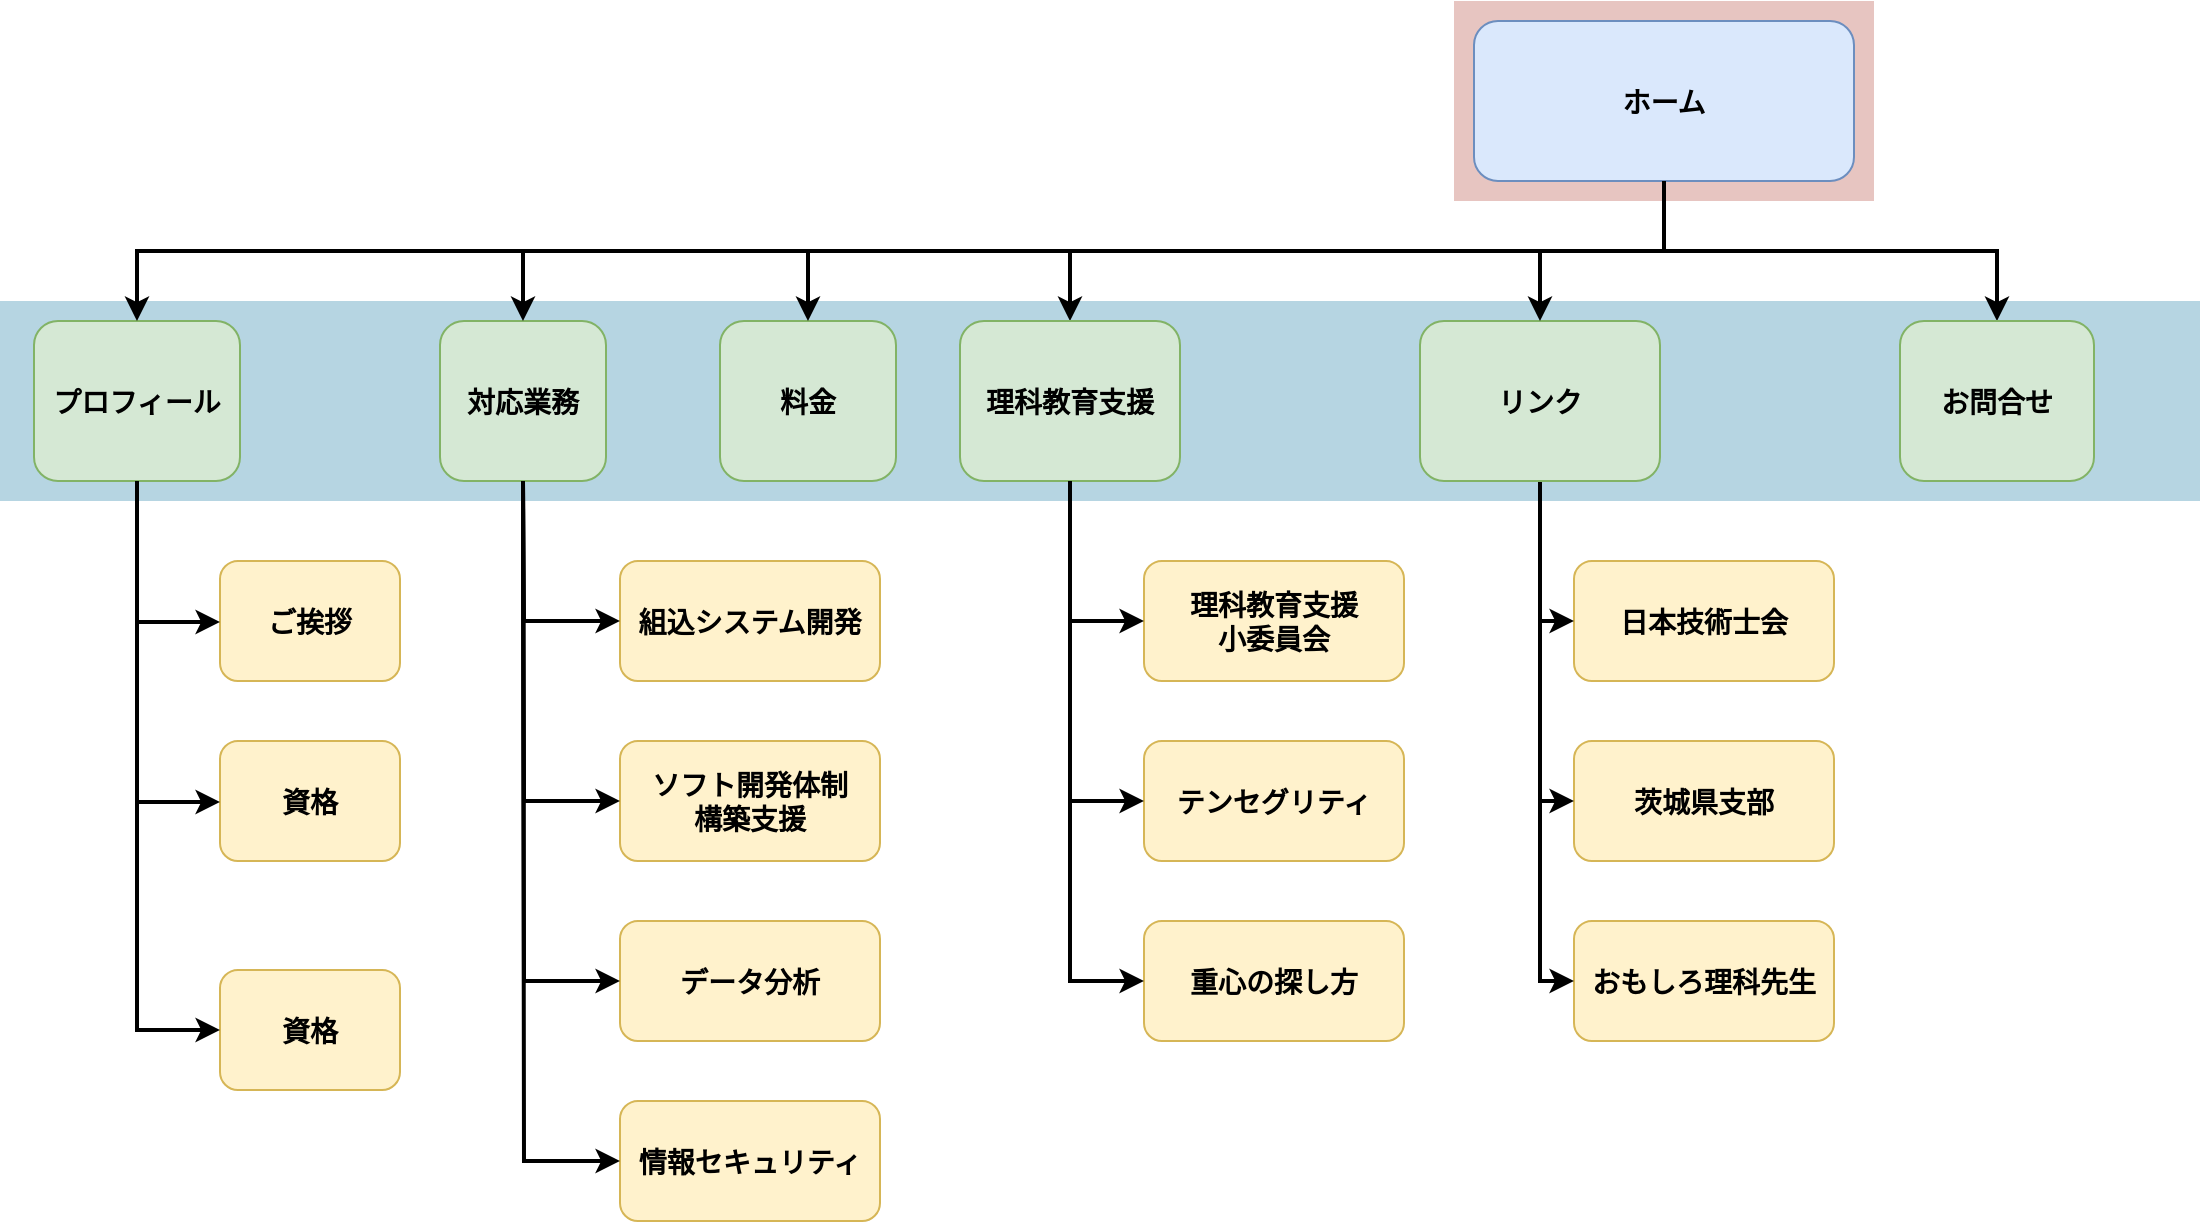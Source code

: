 <mxfile version="20.3.0" type="device" pages="4"><diagram name="サイトマップ" id="2c0d36ab-eaac-3732-788b-9136903baeff"><mxGraphModel dx="2205" dy="1008" grid="1" gridSize="10" guides="1" tooltips="1" connect="1" arrows="1" fold="1" page="1" pageScale="1.5" pageWidth="827" pageHeight="1169" background="none" math="0" shadow="0"><root><mxCell id="0"/><mxCell id="1" parent="0"/><mxCell id="123" value="" style="fillColor=#AE4132;strokeColor=none;opacity=30;" parent="1" vertex="1"><mxGeometry x="747" y="175.5" width="210" height="100.0" as="geometry"/></mxCell><mxCell id="122" value="" style="fillColor=#10739E;strokeColor=none;opacity=30;" parent="1" vertex="1"><mxGeometry x="20" y="325.5" width="1100" height="100" as="geometry"/></mxCell><mxCell id="2" value="ホーム" style="rounded=1;fillColor=#dae8fc;strokeColor=#6c8ebf;fontStyle=1;fontFamily=Tahoma;fontSize=14" parent="1" vertex="1"><mxGeometry x="757" y="185.5" width="190" height="80" as="geometry"/></mxCell><mxCell id="9" value="" style="edgeStyle=elbowEdgeStyle;elbow=vertical;strokeWidth=2;rounded=0;entryX=0.5;entryY=0;entryDx=0;entryDy=0;" parent="1" source="2" target="-A9tVoXhZy17KVoiJAoG-123" edge="1"><mxGeometry x="337" y="215.5" width="100" height="100" as="geometry"><mxPoint x="337" y="315.5" as="sourcePoint"/><mxPoint x="1457" y="335.5" as="targetPoint"/></mxGeometry></mxCell><mxCell id="10" value="料金" style="rounded=1;fillColor=#d5e8d4;strokeColor=#82b366;fontStyle=1;fontFamily=Tahoma;fontSize=14" parent="1" vertex="1"><mxGeometry x="380" y="335.5" width="88" height="80" as="geometry"/></mxCell><mxCell id="12" value="対応業務" style="rounded=1;fillColor=#d5e8d4;strokeColor=#82b366;fontStyle=1;fontFamily=Tahoma;fontSize=14" parent="1" vertex="1"><mxGeometry x="240" y="335.5" width="83" height="80" as="geometry"/></mxCell><mxCell id="13" value="プロフィール" style="rounded=1;fillColor=#d5e8d4;strokeColor=#82b366;fontStyle=1;fontFamily=Tahoma;fontSize=14" parent="1" vertex="1"><mxGeometry x="37" y="335.5" width="103" height="80" as="geometry"/></mxCell><mxCell id="14" value="ご挨拶" style="rounded=1;fillColor=#fff2cc;strokeColor=#d6b656;fontStyle=1;fontFamily=Tahoma;fontSize=14" parent="1" vertex="1"><mxGeometry x="130" y="455.5" width="90" height="60" as="geometry"/></mxCell><mxCell id="15" value="資格" style="rounded=1;fillColor=#fff2cc;strokeColor=#d6b656;fontStyle=1;fontFamily=Tahoma;fontSize=14" parent="1" vertex="1"><mxGeometry x="130" y="660" width="90" height="60" as="geometry"/></mxCell><mxCell id="25" value="組込システム開発" style="rounded=1;fillColor=#fff2cc;strokeColor=#d6b656;fontStyle=1;fontFamily=Tahoma;fontSize=14" parent="1" vertex="1"><mxGeometry x="330" y="455.5" width="130" height="60" as="geometry"/></mxCell><mxCell id="26" value="ソフト開発体制&#10;構築支援" style="rounded=1;fillColor=#fff2cc;strokeColor=#d6b656;fontStyle=1;fontFamily=Tahoma;fontSize=14" parent="1" vertex="1"><mxGeometry x="330" y="545.5" width="130" height="60" as="geometry"/></mxCell><mxCell id="27" value="データ分析" style="rounded=1;fillColor=#fff2cc;strokeColor=#d6b656;fontStyle=1;fontFamily=Tahoma;fontSize=14" parent="1" vertex="1"><mxGeometry x="330" y="635.5" width="130" height="60" as="geometry"/></mxCell><mxCell id="28" value="情報セキュリティ" style="rounded=1;fillColor=#fff2cc;strokeColor=#d6b656;fontStyle=1;fontFamily=Tahoma;fontSize=14" parent="1" vertex="1"><mxGeometry x="330" y="725.5" width="130" height="60" as="geometry"/></mxCell><mxCell id="29" value="理科教育支援&#10;小委員会" style="rounded=1;fillColor=#fff2cc;strokeColor=#d6b656;fontStyle=1;fontFamily=Tahoma;fontSize=14" parent="1" vertex="1"><mxGeometry x="592" y="455.5" width="130" height="60" as="geometry"/></mxCell><mxCell id="30" value="テンセグリティ" style="rounded=1;fillColor=#fff2cc;strokeColor=#d6b656;fontStyle=1;fontFamily=Tahoma;fontSize=14" parent="1" vertex="1"><mxGeometry x="592" y="545.5" width="130" height="60" as="geometry"/></mxCell><mxCell id="31" value="重心の探し方" style="rounded=1;fillColor=#fff2cc;strokeColor=#d6b656;fontStyle=1;fontFamily=Tahoma;fontSize=14" parent="1" vertex="1"><mxGeometry x="592" y="635.5" width="130" height="60" as="geometry"/></mxCell><mxCell id="33" value="日本技術士会" style="rounded=1;fillColor=#fff2cc;strokeColor=#d6b656;fontStyle=1;fontFamily=Tahoma;fontSize=14" parent="1" vertex="1"><mxGeometry x="807" y="455.5" width="130" height="60" as="geometry"/></mxCell><mxCell id="34" value="茨城県支部" style="rounded=1;fillColor=#fff2cc;strokeColor=#d6b656;fontStyle=1;fontFamily=Tahoma;fontSize=14" parent="1" vertex="1"><mxGeometry x="807" y="545.5" width="130" height="60" as="geometry"/></mxCell><mxCell id="35" value="おもしろ理科先生" style="rounded=1;fillColor=#fff2cc;strokeColor=#d6b656;fontStyle=1;fontFamily=Tahoma;fontSize=14" parent="1" vertex="1"><mxGeometry x="807" y="635.5" width="130" height="60" as="geometry"/></mxCell><mxCell id="59" value="" style="edgeStyle=elbowEdgeStyle;elbow=vertical;strokeWidth=2;rounded=0" parent="1" source="2" target="12" edge="1"><mxGeometry x="347" y="225.5" width="100" height="100" as="geometry"><mxPoint x="862.0" y="275.5" as="sourcePoint"/><mxPoint x="1467.0" y="345.5" as="targetPoint"/></mxGeometry></mxCell><mxCell id="61" value="" style="edgeStyle=elbowEdgeStyle;elbow=vertical;strokeWidth=2;rounded=0" parent="1" source="2" target="13" edge="1"><mxGeometry x="-23" y="135.5" width="100" height="100" as="geometry"><mxPoint x="-23" y="235.5" as="sourcePoint"/><mxPoint x="77" y="135.5" as="targetPoint"/></mxGeometry></mxCell><mxCell id="62" value="" style="edgeStyle=elbowEdgeStyle;elbow=vertical;strokeWidth=2;rounded=0;entryX=0;entryY=0.5;entryDx=0;entryDy=0;exitX=0.5;exitY=1;exitDx=0;exitDy=0;" parent="1" source="13" target="14" edge="1"><mxGeometry x="-23" y="135.5" width="100" height="100" as="geometry"><mxPoint x="-23" y="235.5" as="sourcePoint"/><mxPoint x="77" y="135.5" as="targetPoint"/><Array as="points"><mxPoint x="120" y="486"/></Array></mxGeometry></mxCell><mxCell id="70" value="" style="edgeStyle=elbowEdgeStyle;elbow=horizontal;strokeWidth=2;rounded=0;fillColor=#fff2cc;strokeColor=#000000;exitX=0.5;exitY=1;exitDx=0;exitDy=0;" parent="1" source="12" target="26" edge="1"><mxGeometry x="-110" y="135.5" width="100" height="100" as="geometry"><mxPoint x="-110" y="235.5" as="sourcePoint"/><mxPoint x="-10" y="135.5" as="targetPoint"/><Array as="points"><mxPoint x="282" y="500"/></Array></mxGeometry></mxCell><mxCell id="71" value="" style="edgeStyle=elbowEdgeStyle;elbow=horizontal;strokeWidth=2;rounded=0;fillColor=#fff2cc;strokeColor=#000000;exitX=0.5;exitY=1;exitDx=0;exitDy=0;" parent="1" source="12" target="27" edge="1"><mxGeometry x="-110" y="135.5" width="100" height="100" as="geometry"><mxPoint x="-110" y="235.5" as="sourcePoint"/><mxPoint x="-10" y="135.5" as="targetPoint"/><Array as="points"><mxPoint x="282" y="540"/></Array></mxGeometry></mxCell><mxCell id="72" value="" style="edgeStyle=elbowEdgeStyle;elbow=horizontal;strokeWidth=2;rounded=0;fillColor=#fff2cc;strokeColor=#000000;exitX=0.5;exitY=1;exitDx=0;exitDy=0;" parent="1" source="12" target="28" edge="1"><mxGeometry x="-110" y="135.5" width="100" height="100" as="geometry"><mxPoint x="-110" y="235.5" as="sourcePoint"/><mxPoint x="-10" y="135.5" as="targetPoint"/><Array as="points"><mxPoint x="282" y="590"/></Array></mxGeometry></mxCell><mxCell id="73" value="" style="edgeStyle=elbowEdgeStyle;elbow=horizontal;strokeWidth=2;rounded=0;fillColor=#fff2cc;strokeColor=#000000;exitX=0.5;exitY=1;exitDx=0;exitDy=0;" parent="1" source="-A9tVoXhZy17KVoiJAoG-125" target="30" edge="1"><mxGeometry x="-23" y="135.5" width="100" height="100" as="geometry"><mxPoint x="-23" y="235.5" as="sourcePoint"/><mxPoint x="77" y="135.5" as="targetPoint"/><Array as="points"><mxPoint x="555" y="490"/></Array></mxGeometry></mxCell><mxCell id="74" value="" style="edgeStyle=elbowEdgeStyle;elbow=horizontal;strokeWidth=2;rounded=0;fillColor=#fff2cc;strokeColor=#000000;exitX=0.5;exitY=1;exitDx=0;exitDy=0;" parent="1" source="-A9tVoXhZy17KVoiJAoG-125" target="31" edge="1"><mxGeometry x="-23" y="135.5" width="100" height="100" as="geometry"><mxPoint x="-23" y="235.5" as="sourcePoint"/><mxPoint x="77" y="135.5" as="targetPoint"/><Array as="points"><mxPoint x="555" y="540"/></Array></mxGeometry></mxCell><mxCell id="76" value="" style="edgeStyle=elbowEdgeStyle;elbow=horizontal;strokeWidth=2;rounded=0;fillColor=#fff2cc;strokeColor=#000000;exitX=0.5;exitY=1;exitDx=0;exitDy=0;" parent="1" source="-A9tVoXhZy17KVoiJAoG-124" target="34" edge="1"><mxGeometry x="17" y="135.5" width="100" height="100" as="geometry"><mxPoint x="17" y="235.5" as="sourcePoint"/><mxPoint x="117" y="135.5" as="targetPoint"/><Array as="points"><mxPoint x="790" y="500"/></Array></mxGeometry></mxCell><mxCell id="77" value="" style="edgeStyle=elbowEdgeStyle;elbow=horizontal;strokeWidth=2;rounded=0;fillColor=#fff2cc;strokeColor=#000000;exitX=0.5;exitY=1;exitDx=0;exitDy=0;" parent="1" source="-A9tVoXhZy17KVoiJAoG-124" target="35" edge="1"><mxGeometry x="17" y="135.5" width="100" height="100" as="geometry"><mxPoint x="17" y="235.5" as="sourcePoint"/><mxPoint x="117" y="135.5" as="targetPoint"/><Array as="points"><mxPoint x="790" y="540"/></Array></mxGeometry></mxCell><mxCell id="81" value="" style="edgeStyle=elbowEdgeStyle;elbow=horizontal;strokeWidth=2;rounded=0;fillColor=#fff2cc;strokeColor=#000000;exitX=0.5;exitY=1;exitDx=0;exitDy=0;entryX=0;entryY=0.5;entryDx=0;entryDy=0;" parent="1" source="-A9tVoXhZy17KVoiJAoG-124" target="33" edge="1"><mxGeometry width="100" height="100" as="geometry"><mxPoint x="-23" y="235.5" as="sourcePoint"/><mxPoint x="810" y="486" as="targetPoint"/><Array as="points"><mxPoint x="790" y="460"/></Array></mxGeometry></mxCell><mxCell id="103" value="" style="edgeStyle=elbowEdgeStyle;elbow=vertical;strokeWidth=2;rounded=0;exitX=0.5;exitY=1;exitDx=0;exitDy=0;" parent="1" source="2" target="-A9tVoXhZy17KVoiJAoG-125" edge="1"><mxGeometry x="-23" y="135.5" width="100" height="100" as="geometry"><mxPoint x="-23" y="235.5" as="sourcePoint"/><mxPoint x="77" y="135.5" as="targetPoint"/></mxGeometry></mxCell><mxCell id="-A9tVoXhZy17KVoiJAoG-123" value="お問合せ" style="rounded=1;fillColor=#d5e8d4;strokeColor=#82b366;fontStyle=1;fontFamily=Tahoma;fontSize=14" vertex="1" parent="1"><mxGeometry x="970" y="335.5" width="97" height="80" as="geometry"/></mxCell><mxCell id="-A9tVoXhZy17KVoiJAoG-124" value="リンク" style="rounded=1;fillColor=#d5e8d4;strokeColor=#82b366;fontStyle=1;fontFamily=Tahoma;fontSize=14" vertex="1" parent="1"><mxGeometry x="730" y="335.5" width="120" height="80" as="geometry"/></mxCell><mxCell id="-A9tVoXhZy17KVoiJAoG-125" value="理科教育支援" style="rounded=1;fillColor=#d5e8d4;strokeColor=#82b366;fontStyle=1;fontFamily=Tahoma;fontSize=14" vertex="1" parent="1"><mxGeometry x="500" y="335.5" width="110" height="80" as="geometry"/></mxCell><mxCell id="-A9tVoXhZy17KVoiJAoG-126" value="" style="edgeStyle=elbowEdgeStyle;elbow=vertical;strokeWidth=2;rounded=0;entryX=0.5;entryY=0;entryDx=0;entryDy=0;exitX=0.5;exitY=1;exitDx=0;exitDy=0;" edge="1" parent="1" source="2" target="10"><mxGeometry x="357" y="235.5" width="100" height="100" as="geometry"><mxPoint x="850" y="260" as="sourcePoint"/><mxPoint x="321.5" y="345.5" as="targetPoint"/></mxGeometry></mxCell><mxCell id="-A9tVoXhZy17KVoiJAoG-128" value="" style="edgeStyle=elbowEdgeStyle;elbow=vertical;strokeWidth=2;rounded=0;entryX=0.5;entryY=0;entryDx=0;entryDy=0;exitX=0.5;exitY=1;exitDx=0;exitDy=0;" edge="1" parent="1" source="2" target="-A9tVoXhZy17KVoiJAoG-124"><mxGeometry x="347" y="225.5" width="100" height="100" as="geometry"><mxPoint x="862" y="275.5" as="sourcePoint"/><mxPoint x="982" y="345.5" as="targetPoint"/></mxGeometry></mxCell><mxCell id="-A9tVoXhZy17KVoiJAoG-130" value="" style="edgeStyle=elbowEdgeStyle;elbow=horizontal;strokeWidth=2;rounded=0;fillColor=#fff2cc;strokeColor=#000000;exitX=0.5;exitY=1;exitDx=0;exitDy=0;entryX=0;entryY=0.5;entryDx=0;entryDy=0;" edge="1" parent="1" source="12" target="25"><mxGeometry width="100" height="100" as="geometry"><mxPoint x="321.5" y="425.5" as="sourcePoint"/><mxPoint x="340" y="675.5" as="targetPoint"/><Array as="points"><mxPoint x="282" y="460"/></Array></mxGeometry></mxCell><mxCell id="-A9tVoXhZy17KVoiJAoG-131" value="" style="edgeStyle=elbowEdgeStyle;elbow=horizontal;strokeWidth=2;rounded=0;fillColor=#fff2cc;strokeColor=#000000;entryX=0;entryY=0.5;entryDx=0;entryDy=0;exitX=0.5;exitY=1;exitDx=0;exitDy=0;" edge="1" parent="1" source="-A9tVoXhZy17KVoiJAoG-125" target="29"><mxGeometry width="100" height="100" as="geometry"><mxPoint x="580" y="460" as="sourcePoint"/><mxPoint x="600" y="670" as="targetPoint"/><Array as="points"><mxPoint x="555" y="460"/></Array></mxGeometry></mxCell><mxCell id="-A9tVoXhZy17KVoiJAoG-132" value="" style="edgeStyle=elbowEdgeStyle;elbow=vertical;strokeWidth=2;rounded=0;entryX=0;entryY=0.5;entryDx=0;entryDy=0;exitX=0.5;exitY=1;exitDx=0;exitDy=0;" edge="1" parent="1" source="13" target="15"><mxGeometry x="-13" y="145.5" width="100" height="100" as="geometry"><mxPoint x="98.5" y="425.5" as="sourcePoint"/><mxPoint x="160" y="495.5" as="targetPoint"/><Array as="points"><mxPoint x="130" y="690"/></Array></mxGeometry></mxCell><mxCell id="-A9tVoXhZy17KVoiJAoG-136" value="資格" style="rounded=1;fillColor=#fff2cc;strokeColor=#d6b656;fontStyle=1;fontFamily=Tahoma;fontSize=14" vertex="1" parent="1"><mxGeometry x="130" y="545.5" width="90" height="60" as="geometry"/></mxCell><mxCell id="-A9tVoXhZy17KVoiJAoG-138" value="" style="edgeStyle=elbowEdgeStyle;elbow=vertical;strokeWidth=2;rounded=0;entryX=0;entryY=0.5;entryDx=0;entryDy=0;exitX=0.5;exitY=1;exitDx=0;exitDy=0;" edge="1" parent="1" source="13" target="-A9tVoXhZy17KVoiJAoG-136"><mxGeometry x="-13" y="145.5" width="100" height="100" as="geometry"><mxPoint x="98.5" y="425.5" as="sourcePoint"/><mxPoint x="160" y="495.5" as="targetPoint"/><Array as="points"><mxPoint x="120" y="576"/></Array></mxGeometry></mxCell></root></mxGraphModel></diagram><diagram id="7YU2NkMiLdXkeXfFsqOo" name="１．ホーム"><mxGraphModel dx="1874" dy="857" grid="1" gridSize="10" guides="1" tooltips="1" connect="1" arrows="1" fold="1" page="1" pageScale="1" pageWidth="827" pageHeight="1169" math="0" shadow="0"><root><mxCell id="0"/><mxCell id="1" parent="0"/><mxCell id="hzzfQKvJsC37IcNkv1Ey-1" value="ヘッダー" style="whiteSpace=wrap;html=1;" vertex="1" parent="1"><mxGeometry x="80" y="80" width="650" height="130" as="geometry"/></mxCell><mxCell id="hzzfQKvJsC37IcNkv1Ey-2" value="" style="whiteSpace=wrap;html=1;" vertex="1" parent="1"><mxGeometry x="80" y="220" width="650" height="40" as="geometry"/></mxCell><mxCell id="hzzfQKvJsC37IcNkv1Ey-3" value="" style="whiteSpace=wrap;html=1;" vertex="1" parent="1"><mxGeometry x="80" y="280" width="120" height="400" as="geometry"/></mxCell><mxCell id="hzzfQKvJsC37IcNkv1Ey-4" value="" style="whiteSpace=wrap;html=1;" vertex="1" parent="1"><mxGeometry x="80" y="700" width="650" height="110" as="geometry"/></mxCell><mxCell id="hzzfQKvJsC37IcNkv1Ey-5" value="" style="whiteSpace=wrap;html=1;" vertex="1" parent="1"><mxGeometry x="210" y="280" width="520" height="400" as="geometry"/></mxCell><mxCell id="hzzfQKvJsC37IcNkv1Ey-7" value="ホーム" style="whiteSpace=wrap;html=1;" vertex="1" parent="1"><mxGeometry x="90" y="230" width="90" height="20" as="geometry"/></mxCell><mxCell id="hzzfQKvJsC37IcNkv1Ey-8" value="&lt;span style=&quot;font-family: Tahoma; font-size: 14px; font-weight: 700;&quot;&gt;料金&lt;/span&gt;" style="whiteSpace=wrap;html=1;" vertex="1" parent="1"><mxGeometry x="379" y="230" width="51" height="20" as="geometry"/></mxCell><mxCell id="hzzfQKvJsC37IcNkv1Ey-9" value="&lt;span style=&quot;font-family: Tahoma; font-size: 14px; font-weight: 700;&quot;&gt;対応業務&lt;/span&gt;" style="whiteSpace=wrap;html=1;" vertex="1" parent="1"><mxGeometry x="300" y="230" width="66" height="20" as="geometry"/></mxCell><mxCell id="hzzfQKvJsC37IcNkv1Ey-10" value="プロフィール" style="whiteSpace=wrap;html=1;" vertex="1" parent="1"><mxGeometry x="200" y="230" width="90" height="20" as="geometry"/></mxCell><mxCell id="M3Lv3sGDf7s0KPSs_Ly1-8" value="&lt;span style=&quot;font-family: Tahoma; font-size: 14px; font-weight: 700;&quot;&gt;お問合せ&lt;/span&gt;" style="whiteSpace=wrap;html=1;" vertex="1" parent="1"><mxGeometry x="650" y="230" width="80" height="20" as="geometry"/></mxCell><mxCell id="M3Lv3sGDf7s0KPSs_Ly1-9" value="&lt;span style=&quot;font-family: Tahoma; font-size: 14px; font-weight: 700;&quot;&gt;リンク&lt;/span&gt;" style="whiteSpace=wrap;html=1;" vertex="1" parent="1"><mxGeometry x="580" y="230" width="60" height="20" as="geometry"/></mxCell><mxCell id="M3Lv3sGDf7s0KPSs_Ly1-10" value="&lt;span style=&quot;font-family: Tahoma; font-size: 14px; font-weight: 700;&quot;&gt;地域社会貢献&lt;/span&gt;" style="whiteSpace=wrap;html=1;" vertex="1" parent="1"><mxGeometry x="460" y="230" width="90" height="20" as="geometry"/></mxCell><mxCell id="M3Lv3sGDf7s0KPSs_Ly1-11" value="ホーム" style="whiteSpace=wrap;html=1;" vertex="1" parent="1"><mxGeometry x="100" y="300" width="90" height="20" as="geometry"/></mxCell><mxCell id="M3Lv3sGDf7s0KPSs_Ly1-12" value="&lt;span style=&quot;font-family: Tahoma; font-size: 14px; font-weight: 700;&quot;&gt;料金&lt;/span&gt;" style="whiteSpace=wrap;html=1;" vertex="1" parent="1"><mxGeometry x="102" y="420" width="51" height="20" as="geometry"/></mxCell><mxCell id="M3Lv3sGDf7s0KPSs_Ly1-13" value="&lt;span style=&quot;font-family: Tahoma; font-size: 14px; font-weight: 700;&quot;&gt;対応業務&lt;/span&gt;" style="whiteSpace=wrap;html=1;" vertex="1" parent="1"><mxGeometry x="102" y="380" width="66" height="20" as="geometry"/></mxCell><mxCell id="M3Lv3sGDf7s0KPSs_Ly1-14" value="プロフィール" style="whiteSpace=wrap;html=1;" vertex="1" parent="1"><mxGeometry x="100" y="340" width="90" height="20" as="geometry"/></mxCell><mxCell id="M3Lv3sGDf7s0KPSs_Ly1-15" value="&lt;span style=&quot;font-family: Tahoma; font-size: 14px; font-weight: 700;&quot;&gt;お問合せ&lt;/span&gt;" style="whiteSpace=wrap;html=1;" vertex="1" parent="1"><mxGeometry x="95" y="540" width="80" height="20" as="geometry"/></mxCell><mxCell id="M3Lv3sGDf7s0KPSs_Ly1-16" value="&lt;span style=&quot;font-family: Tahoma; font-size: 14px; font-weight: 700;&quot;&gt;リンク&lt;/span&gt;" style="whiteSpace=wrap;html=1;" vertex="1" parent="1"><mxGeometry x="100" y="500" width="60" height="20" as="geometry"/></mxCell><mxCell id="M3Lv3sGDf7s0KPSs_Ly1-17" value="&lt;span style=&quot;font-family: Tahoma; font-size: 14px; font-weight: 700;&quot;&gt;地域社会貢献&lt;/span&gt;" style="whiteSpace=wrap;html=1;" vertex="1" parent="1"><mxGeometry x="102" y="460" width="90" height="20" as="geometry"/></mxCell><mxCell id="M3Lv3sGDf7s0KPSs_Ly1-18" value="ホーム" style="whiteSpace=wrap;html=1;" vertex="1" parent="1"><mxGeometry x="100" y="710" width="90" height="20" as="geometry"/></mxCell><mxCell id="M3Lv3sGDf7s0KPSs_Ly1-19" value="&lt;span style=&quot;font-family: Tahoma; font-size: 14px; font-weight: 700;&quot;&gt;料金&lt;/span&gt;" style="whiteSpace=wrap;html=1;" vertex="1" parent="1"><mxGeometry x="389" y="710" width="51" height="20" as="geometry"/></mxCell><mxCell id="M3Lv3sGDf7s0KPSs_Ly1-20" value="&lt;span style=&quot;font-family: Tahoma; font-size: 14px; font-weight: 700;&quot;&gt;対応業務&lt;/span&gt;" style="whiteSpace=wrap;html=1;" vertex="1" parent="1"><mxGeometry x="310" y="710" width="66" height="20" as="geometry"/></mxCell><mxCell id="M3Lv3sGDf7s0KPSs_Ly1-21" value="プロフィール" style="whiteSpace=wrap;html=1;" vertex="1" parent="1"><mxGeometry x="210" y="710" width="90" height="20" as="geometry"/></mxCell><mxCell id="M3Lv3sGDf7s0KPSs_Ly1-22" value="&lt;span style=&quot;font-family: Tahoma; font-size: 14px; font-weight: 700;&quot;&gt;お問合せ&lt;/span&gt;" style="whiteSpace=wrap;html=1;" vertex="1" parent="1"><mxGeometry x="660" y="710" width="80" height="20" as="geometry"/></mxCell><mxCell id="M3Lv3sGDf7s0KPSs_Ly1-23" value="&lt;span style=&quot;font-family: Tahoma; font-size: 14px; font-weight: 700;&quot;&gt;リンク&lt;/span&gt;" style="whiteSpace=wrap;html=1;" vertex="1" parent="1"><mxGeometry x="590" y="710" width="60" height="20" as="geometry"/></mxCell><mxCell id="M3Lv3sGDf7s0KPSs_Ly1-24" value="&lt;span style=&quot;font-family: Tahoma; font-size: 14px; font-weight: 700;&quot;&gt;地域社会貢献&lt;/span&gt;" style="whiteSpace=wrap;html=1;" vertex="1" parent="1"><mxGeometry x="470" y="710" width="90" height="20" as="geometry"/></mxCell><mxCell id="M3Lv3sGDf7s0KPSs_Ly1-25" value="Copyright (c) ヒロ鈴木技術士オフィス 2022.&amp;nbsp; All right reserved." style="whiteSpace=wrap;html=1;" vertex="1" parent="1"><mxGeometry x="120" y="750" width="570" height="20" as="geometry"/></mxCell><mxCell id="M3Lv3sGDf7s0KPSs_Ly1-26" value="写真" style="whiteSpace=wrap;html=1;" vertex="1" parent="1"><mxGeometry x="220" y="290" width="160" height="180" as="geometry"/></mxCell><mxCell id="M3Lv3sGDf7s0KPSs_Ly1-27" value="ご挨拶" style="whiteSpace=wrap;html=1;" vertex="1" parent="1"><mxGeometry x="400" y="290" width="310" height="270" as="geometry"/></mxCell><mxCell id="M3Lv3sGDf7s0KPSs_Ly1-28" value="&lt;i&gt;フッター&lt;/i&gt;" style="whiteSpace=wrap;html=1;" vertex="1" parent="1"><mxGeometry x="400" y="780" width="60" height="20" as="geometry"/></mxCell></root></mxGraphModel></diagram><diagram name="２．プロフィール" id="-1sHh8EOuh10B-ks7NRr"><mxGraphModel dx="1874" dy="857" grid="1" gridSize="10" guides="1" tooltips="1" connect="1" arrows="1" fold="1" page="1" pageScale="1" pageWidth="827" pageHeight="1169" math="0" shadow="0"><root><mxCell id="39GLK-1s9QLTEMpoL49h-0"/><mxCell id="39GLK-1s9QLTEMpoL49h-1" parent="39GLK-1s9QLTEMpoL49h-0"/><mxCell id="39GLK-1s9QLTEMpoL49h-2" value="ヘッダー" style="whiteSpace=wrap;html=1;" vertex="1" parent="39GLK-1s9QLTEMpoL49h-1"><mxGeometry x="80" y="80" width="650" height="130" as="geometry"/></mxCell><mxCell id="39GLK-1s9QLTEMpoL49h-3" value="" style="whiteSpace=wrap;html=1;" vertex="1" parent="39GLK-1s9QLTEMpoL49h-1"><mxGeometry x="80" y="220" width="650" height="40" as="geometry"/></mxCell><mxCell id="39GLK-1s9QLTEMpoL49h-4" value="" style="whiteSpace=wrap;html=1;" vertex="1" parent="39GLK-1s9QLTEMpoL49h-1"><mxGeometry x="80" y="280" width="120" height="400" as="geometry"/></mxCell><mxCell id="39GLK-1s9QLTEMpoL49h-5" value="" style="whiteSpace=wrap;html=1;" vertex="1" parent="39GLK-1s9QLTEMpoL49h-1"><mxGeometry x="80" y="700" width="650" height="110" as="geometry"/></mxCell><mxCell id="39GLK-1s9QLTEMpoL49h-6" value="" style="whiteSpace=wrap;html=1;" vertex="1" parent="39GLK-1s9QLTEMpoL49h-1"><mxGeometry x="210" y="280" width="520" height="400" as="geometry"/></mxCell><mxCell id="39GLK-1s9QLTEMpoL49h-7" value="ホーム" style="whiteSpace=wrap;html=1;" vertex="1" parent="39GLK-1s9QLTEMpoL49h-1"><mxGeometry x="90" y="230" width="90" height="20" as="geometry"/></mxCell><mxCell id="39GLK-1s9QLTEMpoL49h-8" value="&lt;span style=&quot;font-family: Tahoma; font-size: 14px; font-weight: 700;&quot;&gt;料金&lt;/span&gt;" style="whiteSpace=wrap;html=1;" vertex="1" parent="39GLK-1s9QLTEMpoL49h-1"><mxGeometry x="379" y="230" width="51" height="20" as="geometry"/></mxCell><mxCell id="39GLK-1s9QLTEMpoL49h-9" value="&lt;span style=&quot;font-family: Tahoma; font-size: 14px; font-weight: 700;&quot;&gt;対応業務&lt;/span&gt;" style="whiteSpace=wrap;html=1;" vertex="1" parent="39GLK-1s9QLTEMpoL49h-1"><mxGeometry x="300" y="230" width="66" height="20" as="geometry"/></mxCell><mxCell id="39GLK-1s9QLTEMpoL49h-10" value="プロフィール" style="whiteSpace=wrap;html=1;" vertex="1" parent="39GLK-1s9QLTEMpoL49h-1"><mxGeometry x="200" y="230" width="90" height="20" as="geometry"/></mxCell><mxCell id="39GLK-1s9QLTEMpoL49h-11" value="&lt;span style=&quot;font-family: Tahoma; font-size: 14px; font-weight: 700;&quot;&gt;お問合せ&lt;/span&gt;" style="whiteSpace=wrap;html=1;" vertex="1" parent="39GLK-1s9QLTEMpoL49h-1"><mxGeometry x="650" y="230" width="80" height="20" as="geometry"/></mxCell><mxCell id="39GLK-1s9QLTEMpoL49h-12" value="&lt;span style=&quot;font-family: Tahoma; font-size: 14px; font-weight: 700;&quot;&gt;リンク&lt;/span&gt;" style="whiteSpace=wrap;html=1;" vertex="1" parent="39GLK-1s9QLTEMpoL49h-1"><mxGeometry x="580" y="230" width="60" height="20" as="geometry"/></mxCell><mxCell id="39GLK-1s9QLTEMpoL49h-13" value="&lt;span style=&quot;font-family: Tahoma; font-size: 14px; font-weight: 700;&quot;&gt;地域社会貢献&lt;/span&gt;" style="whiteSpace=wrap;html=1;" vertex="1" parent="39GLK-1s9QLTEMpoL49h-1"><mxGeometry x="460" y="230" width="90" height="20" as="geometry"/></mxCell><mxCell id="39GLK-1s9QLTEMpoL49h-14" value="ホーム" style="whiteSpace=wrap;html=1;" vertex="1" parent="39GLK-1s9QLTEMpoL49h-1"><mxGeometry x="100" y="300" width="90" height="20" as="geometry"/></mxCell><mxCell id="39GLK-1s9QLTEMpoL49h-15" value="&lt;span style=&quot;font-family: Tahoma; font-size: 14px; font-weight: 700;&quot;&gt;料金&lt;/span&gt;" style="whiteSpace=wrap;html=1;" vertex="1" parent="39GLK-1s9QLTEMpoL49h-1"><mxGeometry x="102" y="420" width="51" height="20" as="geometry"/></mxCell><mxCell id="39GLK-1s9QLTEMpoL49h-16" value="&lt;span style=&quot;font-family: Tahoma; font-size: 14px; font-weight: 700;&quot;&gt;対応業務&lt;/span&gt;" style="whiteSpace=wrap;html=1;" vertex="1" parent="39GLK-1s9QLTEMpoL49h-1"><mxGeometry x="102" y="380" width="66" height="20" as="geometry"/></mxCell><mxCell id="39GLK-1s9QLTEMpoL49h-17" value="プロフィール" style="whiteSpace=wrap;html=1;" vertex="1" parent="39GLK-1s9QLTEMpoL49h-1"><mxGeometry x="100" y="340" width="90" height="20" as="geometry"/></mxCell><mxCell id="39GLK-1s9QLTEMpoL49h-18" value="&lt;span style=&quot;font-family: Tahoma; font-size: 14px; font-weight: 700;&quot;&gt;お問合せ&lt;/span&gt;" style="whiteSpace=wrap;html=1;" vertex="1" parent="39GLK-1s9QLTEMpoL49h-1"><mxGeometry x="95" y="540" width="80" height="20" as="geometry"/></mxCell><mxCell id="39GLK-1s9QLTEMpoL49h-19" value="&lt;span style=&quot;font-family: Tahoma; font-size: 14px; font-weight: 700;&quot;&gt;リンク&lt;/span&gt;" style="whiteSpace=wrap;html=1;" vertex="1" parent="39GLK-1s9QLTEMpoL49h-1"><mxGeometry x="100" y="500" width="60" height="20" as="geometry"/></mxCell><mxCell id="39GLK-1s9QLTEMpoL49h-20" value="&lt;span style=&quot;font-family: Tahoma; font-size: 14px; font-weight: 700;&quot;&gt;地域社会貢献&lt;/span&gt;" style="whiteSpace=wrap;html=1;" vertex="1" parent="39GLK-1s9QLTEMpoL49h-1"><mxGeometry x="102" y="460" width="90" height="20" as="geometry"/></mxCell><mxCell id="39GLK-1s9QLTEMpoL49h-21" value="ホーム" style="whiteSpace=wrap;html=1;" vertex="1" parent="39GLK-1s9QLTEMpoL49h-1"><mxGeometry x="100" y="710" width="90" height="20" as="geometry"/></mxCell><mxCell id="39GLK-1s9QLTEMpoL49h-22" value="&lt;span style=&quot;font-family: Tahoma; font-size: 14px; font-weight: 700;&quot;&gt;料金&lt;/span&gt;" style="whiteSpace=wrap;html=1;" vertex="1" parent="39GLK-1s9QLTEMpoL49h-1"><mxGeometry x="389" y="710" width="51" height="20" as="geometry"/></mxCell><mxCell id="39GLK-1s9QLTEMpoL49h-23" value="&lt;span style=&quot;font-family: Tahoma; font-size: 14px; font-weight: 700;&quot;&gt;対応業務&lt;/span&gt;" style="whiteSpace=wrap;html=1;" vertex="1" parent="39GLK-1s9QLTEMpoL49h-1"><mxGeometry x="310" y="710" width="66" height="20" as="geometry"/></mxCell><mxCell id="39GLK-1s9QLTEMpoL49h-24" value="プロフィール" style="whiteSpace=wrap;html=1;" vertex="1" parent="39GLK-1s9QLTEMpoL49h-1"><mxGeometry x="210" y="710" width="90" height="20" as="geometry"/></mxCell><mxCell id="39GLK-1s9QLTEMpoL49h-25" value="&lt;span style=&quot;font-family: Tahoma; font-size: 14px; font-weight: 700;&quot;&gt;お問合せ&lt;/span&gt;" style="whiteSpace=wrap;html=1;" vertex="1" parent="39GLK-1s9QLTEMpoL49h-1"><mxGeometry x="660" y="710" width="80" height="20" as="geometry"/></mxCell><mxCell id="39GLK-1s9QLTEMpoL49h-26" value="&lt;span style=&quot;font-family: Tahoma; font-size: 14px; font-weight: 700;&quot;&gt;リンク&lt;/span&gt;" style="whiteSpace=wrap;html=1;" vertex="1" parent="39GLK-1s9QLTEMpoL49h-1"><mxGeometry x="590" y="710" width="60" height="20" as="geometry"/></mxCell><mxCell id="39GLK-1s9QLTEMpoL49h-27" value="&lt;span style=&quot;font-family: Tahoma; font-size: 14px; font-weight: 700;&quot;&gt;地域社会貢献&lt;/span&gt;" style="whiteSpace=wrap;html=1;" vertex="1" parent="39GLK-1s9QLTEMpoL49h-1"><mxGeometry x="470" y="710" width="90" height="20" as="geometry"/></mxCell><mxCell id="39GLK-1s9QLTEMpoL49h-28" value="Copyright (c) ヒロ鈴木技術士オフィス 2022.&amp;nbsp; All right reserved." style="whiteSpace=wrap;html=1;" vertex="1" parent="39GLK-1s9QLTEMpoL49h-1"><mxGeometry x="120" y="750" width="570" height="20" as="geometry"/></mxCell><mxCell id="39GLK-1s9QLTEMpoL49h-29" value="経歴" style="whiteSpace=wrap;html=1;" vertex="1" parent="39GLK-1s9QLTEMpoL49h-1"><mxGeometry x="220" y="290" width="490" height="50" as="geometry"/></mxCell><mxCell id="39GLK-1s9QLTEMpoL49h-30" value="資格" style="whiteSpace=wrap;html=1;" vertex="1" parent="39GLK-1s9QLTEMpoL49h-1"><mxGeometry x="220" y="350" width="490" height="120" as="geometry"/></mxCell><mxCell id="39GLK-1s9QLTEMpoL49h-31" value="&lt;i&gt;フッター&lt;/i&gt;" style="whiteSpace=wrap;html=1;" vertex="1" parent="39GLK-1s9QLTEMpoL49h-1"><mxGeometry x="400" y="780" width="60" height="20" as="geometry"/></mxCell></root></mxGraphModel></diagram><diagram name="３．対応業務" id="c9bWJQgGcJOsdw895DHj"><mxGraphModel dx="1874" dy="857" grid="1" gridSize="10" guides="1" tooltips="1" connect="1" arrows="1" fold="1" page="1" pageScale="1" pageWidth="827" pageHeight="1169" math="0" shadow="0"><root><mxCell id="WAiA3mBjv9pl1irLl4Jw-0"/><mxCell id="WAiA3mBjv9pl1irLl4Jw-1" parent="WAiA3mBjv9pl1irLl4Jw-0"/><mxCell id="WAiA3mBjv9pl1irLl4Jw-2" value="ヘッダー" style="whiteSpace=wrap;html=1;" vertex="1" parent="WAiA3mBjv9pl1irLl4Jw-1"><mxGeometry x="80" y="80" width="650" height="130" as="geometry"/></mxCell><mxCell id="WAiA3mBjv9pl1irLl4Jw-3" value="" style="whiteSpace=wrap;html=1;" vertex="1" parent="WAiA3mBjv9pl1irLl4Jw-1"><mxGeometry x="80" y="220" width="650" height="40" as="geometry"/></mxCell><mxCell id="WAiA3mBjv9pl1irLl4Jw-4" value="" style="whiteSpace=wrap;html=1;" vertex="1" parent="WAiA3mBjv9pl1irLl4Jw-1"><mxGeometry x="80" y="280" width="120" height="400" as="geometry"/></mxCell><mxCell id="WAiA3mBjv9pl1irLl4Jw-5" value="" style="whiteSpace=wrap;html=1;" vertex="1" parent="WAiA3mBjv9pl1irLl4Jw-1"><mxGeometry x="80" y="700" width="650" height="110" as="geometry"/></mxCell><mxCell id="WAiA3mBjv9pl1irLl4Jw-6" value="" style="whiteSpace=wrap;html=1;" vertex="1" parent="WAiA3mBjv9pl1irLl4Jw-1"><mxGeometry x="210" y="280" width="520" height="400" as="geometry"/></mxCell><mxCell id="WAiA3mBjv9pl1irLl4Jw-7" value="ホーム" style="whiteSpace=wrap;html=1;" vertex="1" parent="WAiA3mBjv9pl1irLl4Jw-1"><mxGeometry x="90" y="230" width="90" height="20" as="geometry"/></mxCell><mxCell id="WAiA3mBjv9pl1irLl4Jw-8" value="&lt;span style=&quot;font-family: Tahoma; font-size: 14px; font-weight: 700;&quot;&gt;料金&lt;/span&gt;" style="whiteSpace=wrap;html=1;" vertex="1" parent="WAiA3mBjv9pl1irLl4Jw-1"><mxGeometry x="379" y="230" width="51" height="20" as="geometry"/></mxCell><mxCell id="WAiA3mBjv9pl1irLl4Jw-9" value="&lt;span style=&quot;font-family: Tahoma; font-size: 14px; font-weight: 700;&quot;&gt;対応業務&lt;/span&gt;" style="whiteSpace=wrap;html=1;" vertex="1" parent="WAiA3mBjv9pl1irLl4Jw-1"><mxGeometry x="300" y="230" width="66" height="20" as="geometry"/></mxCell><mxCell id="WAiA3mBjv9pl1irLl4Jw-10" value="プロフィール" style="whiteSpace=wrap;html=1;" vertex="1" parent="WAiA3mBjv9pl1irLl4Jw-1"><mxGeometry x="200" y="230" width="90" height="20" as="geometry"/></mxCell><mxCell id="WAiA3mBjv9pl1irLl4Jw-11" value="&lt;span style=&quot;font-family: Tahoma; font-size: 14px; font-weight: 700;&quot;&gt;お問合せ&lt;/span&gt;" style="whiteSpace=wrap;html=1;" vertex="1" parent="WAiA3mBjv9pl1irLl4Jw-1"><mxGeometry x="650" y="230" width="80" height="20" as="geometry"/></mxCell><mxCell id="WAiA3mBjv9pl1irLl4Jw-12" value="&lt;span style=&quot;font-family: Tahoma; font-size: 14px; font-weight: 700;&quot;&gt;リンク&lt;/span&gt;" style="whiteSpace=wrap;html=1;" vertex="1" parent="WAiA3mBjv9pl1irLl4Jw-1"><mxGeometry x="580" y="230" width="60" height="20" as="geometry"/></mxCell><mxCell id="WAiA3mBjv9pl1irLl4Jw-13" value="&lt;span style=&quot;font-family: Tahoma; font-size: 14px; font-weight: 700;&quot;&gt;地域社会貢献&lt;/span&gt;" style="whiteSpace=wrap;html=1;" vertex="1" parent="WAiA3mBjv9pl1irLl4Jw-1"><mxGeometry x="460" y="230" width="90" height="20" as="geometry"/></mxCell><mxCell id="WAiA3mBjv9pl1irLl4Jw-14" value="ホーム" style="whiteSpace=wrap;html=1;" vertex="1" parent="WAiA3mBjv9pl1irLl4Jw-1"><mxGeometry x="100" y="300" width="90" height="20" as="geometry"/></mxCell><mxCell id="WAiA3mBjv9pl1irLl4Jw-15" value="&lt;span style=&quot;font-family: Tahoma; font-size: 14px; font-weight: 700;&quot;&gt;料金&lt;/span&gt;" style="whiteSpace=wrap;html=1;" vertex="1" parent="WAiA3mBjv9pl1irLl4Jw-1"><mxGeometry x="102" y="420" width="51" height="20" as="geometry"/></mxCell><mxCell id="WAiA3mBjv9pl1irLl4Jw-16" value="&lt;span style=&quot;font-family: Tahoma; font-size: 14px; font-weight: 700;&quot;&gt;対応業務&lt;/span&gt;" style="whiteSpace=wrap;html=1;" vertex="1" parent="WAiA3mBjv9pl1irLl4Jw-1"><mxGeometry x="102" y="380" width="66" height="20" as="geometry"/></mxCell><mxCell id="WAiA3mBjv9pl1irLl4Jw-17" value="プロフィール" style="whiteSpace=wrap;html=1;" vertex="1" parent="WAiA3mBjv9pl1irLl4Jw-1"><mxGeometry x="100" y="340" width="90" height="20" as="geometry"/></mxCell><mxCell id="WAiA3mBjv9pl1irLl4Jw-18" value="&lt;span style=&quot;font-family: Tahoma; font-size: 14px; font-weight: 700;&quot;&gt;お問合せ&lt;/span&gt;" style="whiteSpace=wrap;html=1;" vertex="1" parent="WAiA3mBjv9pl1irLl4Jw-1"><mxGeometry x="95" y="540" width="80" height="20" as="geometry"/></mxCell><mxCell id="WAiA3mBjv9pl1irLl4Jw-19" value="&lt;span style=&quot;font-family: Tahoma; font-size: 14px; font-weight: 700;&quot;&gt;リンク&lt;/span&gt;" style="whiteSpace=wrap;html=1;" vertex="1" parent="WAiA3mBjv9pl1irLl4Jw-1"><mxGeometry x="100" y="500" width="60" height="20" as="geometry"/></mxCell><mxCell id="WAiA3mBjv9pl1irLl4Jw-20" value="&lt;span style=&quot;font-family: Tahoma; font-size: 14px; font-weight: 700;&quot;&gt;地域社会貢献&lt;/span&gt;" style="whiteSpace=wrap;html=1;" vertex="1" parent="WAiA3mBjv9pl1irLl4Jw-1"><mxGeometry x="102" y="460" width="90" height="20" as="geometry"/></mxCell><mxCell id="WAiA3mBjv9pl1irLl4Jw-21" value="ホーム" style="whiteSpace=wrap;html=1;" vertex="1" parent="WAiA3mBjv9pl1irLl4Jw-1"><mxGeometry x="100" y="710" width="90" height="20" as="geometry"/></mxCell><mxCell id="WAiA3mBjv9pl1irLl4Jw-22" value="&lt;span style=&quot;font-family: Tahoma; font-size: 14px; font-weight: 700;&quot;&gt;料金&lt;/span&gt;" style="whiteSpace=wrap;html=1;" vertex="1" parent="WAiA3mBjv9pl1irLl4Jw-1"><mxGeometry x="389" y="710" width="51" height="20" as="geometry"/></mxCell><mxCell id="WAiA3mBjv9pl1irLl4Jw-23" value="&lt;span style=&quot;font-family: Tahoma; font-size: 14px; font-weight: 700;&quot;&gt;対応業務&lt;/span&gt;" style="whiteSpace=wrap;html=1;" vertex="1" parent="WAiA3mBjv9pl1irLl4Jw-1"><mxGeometry x="310" y="710" width="66" height="20" as="geometry"/></mxCell><mxCell id="WAiA3mBjv9pl1irLl4Jw-24" value="プロフィール" style="whiteSpace=wrap;html=1;" vertex="1" parent="WAiA3mBjv9pl1irLl4Jw-1"><mxGeometry x="210" y="710" width="90" height="20" as="geometry"/></mxCell><mxCell id="WAiA3mBjv9pl1irLl4Jw-25" value="&lt;span style=&quot;font-family: Tahoma; font-size: 14px; font-weight: 700;&quot;&gt;お問合せ&lt;/span&gt;" style="whiteSpace=wrap;html=1;" vertex="1" parent="WAiA3mBjv9pl1irLl4Jw-1"><mxGeometry x="660" y="710" width="80" height="20" as="geometry"/></mxCell><mxCell id="WAiA3mBjv9pl1irLl4Jw-26" value="&lt;span style=&quot;font-family: Tahoma; font-size: 14px; font-weight: 700;&quot;&gt;リンク&lt;/span&gt;" style="whiteSpace=wrap;html=1;" vertex="1" parent="WAiA3mBjv9pl1irLl4Jw-1"><mxGeometry x="590" y="710" width="60" height="20" as="geometry"/></mxCell><mxCell id="WAiA3mBjv9pl1irLl4Jw-27" value="&lt;span style=&quot;font-family: Tahoma; font-size: 14px; font-weight: 700;&quot;&gt;地域社会貢献&lt;/span&gt;" style="whiteSpace=wrap;html=1;" vertex="1" parent="WAiA3mBjv9pl1irLl4Jw-1"><mxGeometry x="470" y="710" width="90" height="20" as="geometry"/></mxCell><mxCell id="WAiA3mBjv9pl1irLl4Jw-28" value="Copyright (c) ヒロ鈴木技術士オフィス 2022.&amp;nbsp; All right reserved." style="whiteSpace=wrap;html=1;" vertex="1" parent="WAiA3mBjv9pl1irLl4Jw-1"><mxGeometry x="120" y="750" width="570" height="20" as="geometry"/></mxCell><mxCell id="WAiA3mBjv9pl1irLl4Jw-29" value="経歴" style="whiteSpace=wrap;html=1;" vertex="1" parent="WAiA3mBjv9pl1irLl4Jw-1"><mxGeometry x="220" y="290" width="490" height="140" as="geometry"/></mxCell><mxCell id="WAiA3mBjv9pl1irLl4Jw-30" value="資格" style="whiteSpace=wrap;html=1;" vertex="1" parent="WAiA3mBjv9pl1irLl4Jw-1"><mxGeometry x="220" y="440" width="490" height="120" as="geometry"/></mxCell><mxCell id="WAiA3mBjv9pl1irLl4Jw-31" value="&lt;i&gt;フッター&lt;/i&gt;" style="whiteSpace=wrap;html=1;" vertex="1" parent="WAiA3mBjv9pl1irLl4Jw-1"><mxGeometry x="400" y="780" width="60" height="20" as="geometry"/></mxCell></root></mxGraphModel></diagram></mxfile>